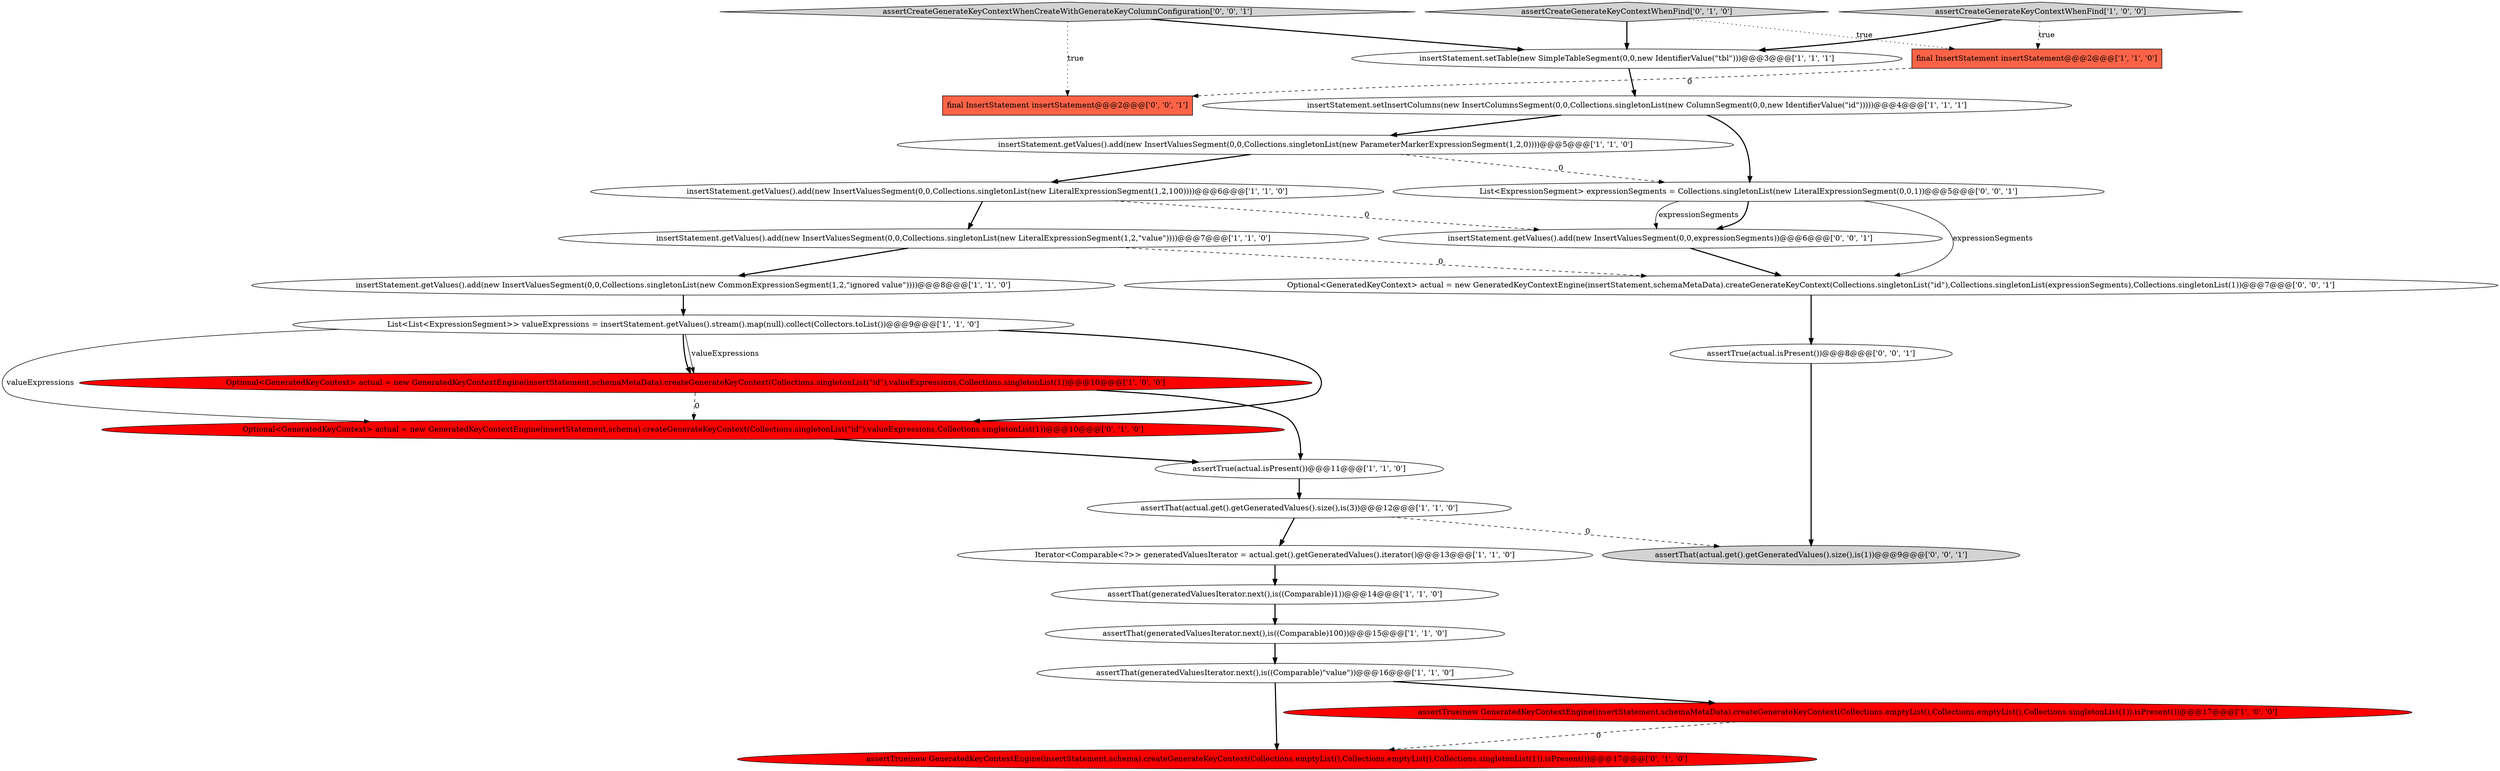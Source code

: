 digraph {
19 [style = filled, label = "Optional<GeneratedKeyContext> actual = new GeneratedKeyContextEngine(insertStatement,schema).createGenerateKeyContext(Collections.singletonList(\"id\"),valueExpressions,Collections.singletonList(1))@@@10@@@['0', '1', '0']", fillcolor = red, shape = ellipse image = "AAA1AAABBB2BBB"];
16 [style = filled, label = "assertThat(generatedValuesIterator.next(),is((Comparable)\"value\"))@@@16@@@['1', '1', '0']", fillcolor = white, shape = ellipse image = "AAA0AAABBB1BBB"];
18 [style = filled, label = "assertTrue(new GeneratedKeyContextEngine(insertStatement,schema).createGenerateKeyContext(Collections.emptyList(),Collections.emptyList(),Collections.singletonList(1)).isPresent())@@@17@@@['0', '1', '0']", fillcolor = red, shape = ellipse image = "AAA1AAABBB2BBB"];
21 [style = filled, label = "final InsertStatement insertStatement@@@2@@@['0', '0', '1']", fillcolor = tomato, shape = box image = "AAA0AAABBB3BBB"];
5 [style = filled, label = "List<List<ExpressionSegment>> valueExpressions = insertStatement.getValues().stream().map(null).collect(Collectors.toList())@@@9@@@['1', '1', '0']", fillcolor = white, shape = ellipse image = "AAA0AAABBB1BBB"];
4 [style = filled, label = "final InsertStatement insertStatement@@@2@@@['1', '1', '0']", fillcolor = tomato, shape = box image = "AAA0AAABBB1BBB"];
1 [style = filled, label = "insertStatement.setTable(new SimpleTableSegment(0,0,new IdentifierValue(\"tbl\")))@@@3@@@['1', '1', '1']", fillcolor = white, shape = ellipse image = "AAA0AAABBB1BBB"];
12 [style = filled, label = "assertThat(actual.get().getGeneratedValues().size(),is(3))@@@12@@@['1', '1', '0']", fillcolor = white, shape = ellipse image = "AAA0AAABBB1BBB"];
26 [style = filled, label = "List<ExpressionSegment> expressionSegments = Collections.singletonList(new LiteralExpressionSegment(0,0,1))@@@5@@@['0', '0', '1']", fillcolor = white, shape = ellipse image = "AAA0AAABBB3BBB"];
3 [style = filled, label = "assertThat(generatedValuesIterator.next(),is((Comparable)1))@@@14@@@['1', '1', '0']", fillcolor = white, shape = ellipse image = "AAA0AAABBB1BBB"];
9 [style = filled, label = "assertCreateGenerateKeyContextWhenFind['1', '0', '0']", fillcolor = lightgray, shape = diamond image = "AAA0AAABBB1BBB"];
10 [style = filled, label = "insertStatement.getValues().add(new InsertValuesSegment(0,0,Collections.singletonList(new LiteralExpressionSegment(1,2,\"value\"))))@@@7@@@['1', '1', '0']", fillcolor = white, shape = ellipse image = "AAA0AAABBB1BBB"];
17 [style = filled, label = "assertCreateGenerateKeyContextWhenFind['0', '1', '0']", fillcolor = lightgray, shape = diamond image = "AAA0AAABBB2BBB"];
22 [style = filled, label = "assertTrue(actual.isPresent())@@@8@@@['0', '0', '1']", fillcolor = white, shape = ellipse image = "AAA0AAABBB3BBB"];
8 [style = filled, label = "assertTrue(actual.isPresent())@@@11@@@['1', '1', '0']", fillcolor = white, shape = ellipse image = "AAA0AAABBB1BBB"];
23 [style = filled, label = "assertThat(actual.get().getGeneratedValues().size(),is(1))@@@9@@@['0', '0', '1']", fillcolor = lightgray, shape = ellipse image = "AAA0AAABBB3BBB"];
25 [style = filled, label = "insertStatement.getValues().add(new InsertValuesSegment(0,0,expressionSegments))@@@6@@@['0', '0', '1']", fillcolor = white, shape = ellipse image = "AAA0AAABBB3BBB"];
24 [style = filled, label = "assertCreateGenerateKeyContextWhenCreateWithGenerateKeyColumnConfiguration['0', '0', '1']", fillcolor = lightgray, shape = diamond image = "AAA0AAABBB3BBB"];
6 [style = filled, label = "Iterator<Comparable<?>> generatedValuesIterator = actual.get().getGeneratedValues().iterator()@@@13@@@['1', '1', '0']", fillcolor = white, shape = ellipse image = "AAA0AAABBB1BBB"];
7 [style = filled, label = "insertStatement.getValues().add(new InsertValuesSegment(0,0,Collections.singletonList(new LiteralExpressionSegment(1,2,100))))@@@6@@@['1', '1', '0']", fillcolor = white, shape = ellipse image = "AAA0AAABBB1BBB"];
20 [style = filled, label = "Optional<GeneratedKeyContext> actual = new GeneratedKeyContextEngine(insertStatement,schemaMetaData).createGenerateKeyContext(Collections.singletonList(\"id\"),Collections.singletonList(expressionSegments),Collections.singletonList(1))@@@7@@@['0', '0', '1']", fillcolor = white, shape = ellipse image = "AAA0AAABBB3BBB"];
13 [style = filled, label = "insertStatement.getValues().add(new InsertValuesSegment(0,0,Collections.singletonList(new ParameterMarkerExpressionSegment(1,2,0))))@@@5@@@['1', '1', '0']", fillcolor = white, shape = ellipse image = "AAA0AAABBB1BBB"];
14 [style = filled, label = "insertStatement.getValues().add(new InsertValuesSegment(0,0,Collections.singletonList(new CommonExpressionSegment(1,2,\"ignored value\"))))@@@8@@@['1', '1', '0']", fillcolor = white, shape = ellipse image = "AAA0AAABBB1BBB"];
0 [style = filled, label = "assertTrue(new GeneratedKeyContextEngine(insertStatement,schemaMetaData).createGenerateKeyContext(Collections.emptyList(),Collections.emptyList(),Collections.singletonList(1)).isPresent())@@@17@@@['1', '0', '0']", fillcolor = red, shape = ellipse image = "AAA1AAABBB1BBB"];
2 [style = filled, label = "insertStatement.setInsertColumns(new InsertColumnsSegment(0,0,Collections.singletonList(new ColumnSegment(0,0,new IdentifierValue(\"id\")))))@@@4@@@['1', '1', '1']", fillcolor = white, shape = ellipse image = "AAA0AAABBB1BBB"];
15 [style = filled, label = "assertThat(generatedValuesIterator.next(),is((Comparable)100))@@@15@@@['1', '1', '0']", fillcolor = white, shape = ellipse image = "AAA0AAABBB1BBB"];
11 [style = filled, label = "Optional<GeneratedKeyContext> actual = new GeneratedKeyContextEngine(insertStatement,schemaMetaData).createGenerateKeyContext(Collections.singletonList(\"id\"),valueExpressions,Collections.singletonList(1))@@@10@@@['1', '0', '0']", fillcolor = red, shape = ellipse image = "AAA1AAABBB1BBB"];
6->3 [style = bold, label=""];
16->0 [style = bold, label=""];
2->26 [style = bold, label=""];
16->18 [style = bold, label=""];
12->23 [style = dashed, label="0"];
17->1 [style = bold, label=""];
10->14 [style = bold, label=""];
7->10 [style = bold, label=""];
17->4 [style = dotted, label="true"];
26->25 [style = bold, label=""];
5->11 [style = solid, label="valueExpressions"];
26->25 [style = solid, label="expressionSegments"];
3->15 [style = bold, label=""];
15->16 [style = bold, label=""];
12->6 [style = bold, label=""];
4->21 [style = dashed, label="0"];
22->23 [style = bold, label=""];
13->26 [style = dashed, label="0"];
19->8 [style = bold, label=""];
20->22 [style = bold, label=""];
2->13 [style = bold, label=""];
5->19 [style = bold, label=""];
25->20 [style = bold, label=""];
26->20 [style = solid, label="expressionSegments"];
11->19 [style = dashed, label="0"];
13->7 [style = bold, label=""];
7->25 [style = dashed, label="0"];
9->4 [style = dotted, label="true"];
0->18 [style = dashed, label="0"];
11->8 [style = bold, label=""];
10->20 [style = dashed, label="0"];
1->2 [style = bold, label=""];
5->11 [style = bold, label=""];
24->1 [style = bold, label=""];
9->1 [style = bold, label=""];
5->19 [style = solid, label="valueExpressions"];
24->21 [style = dotted, label="true"];
8->12 [style = bold, label=""];
14->5 [style = bold, label=""];
}

